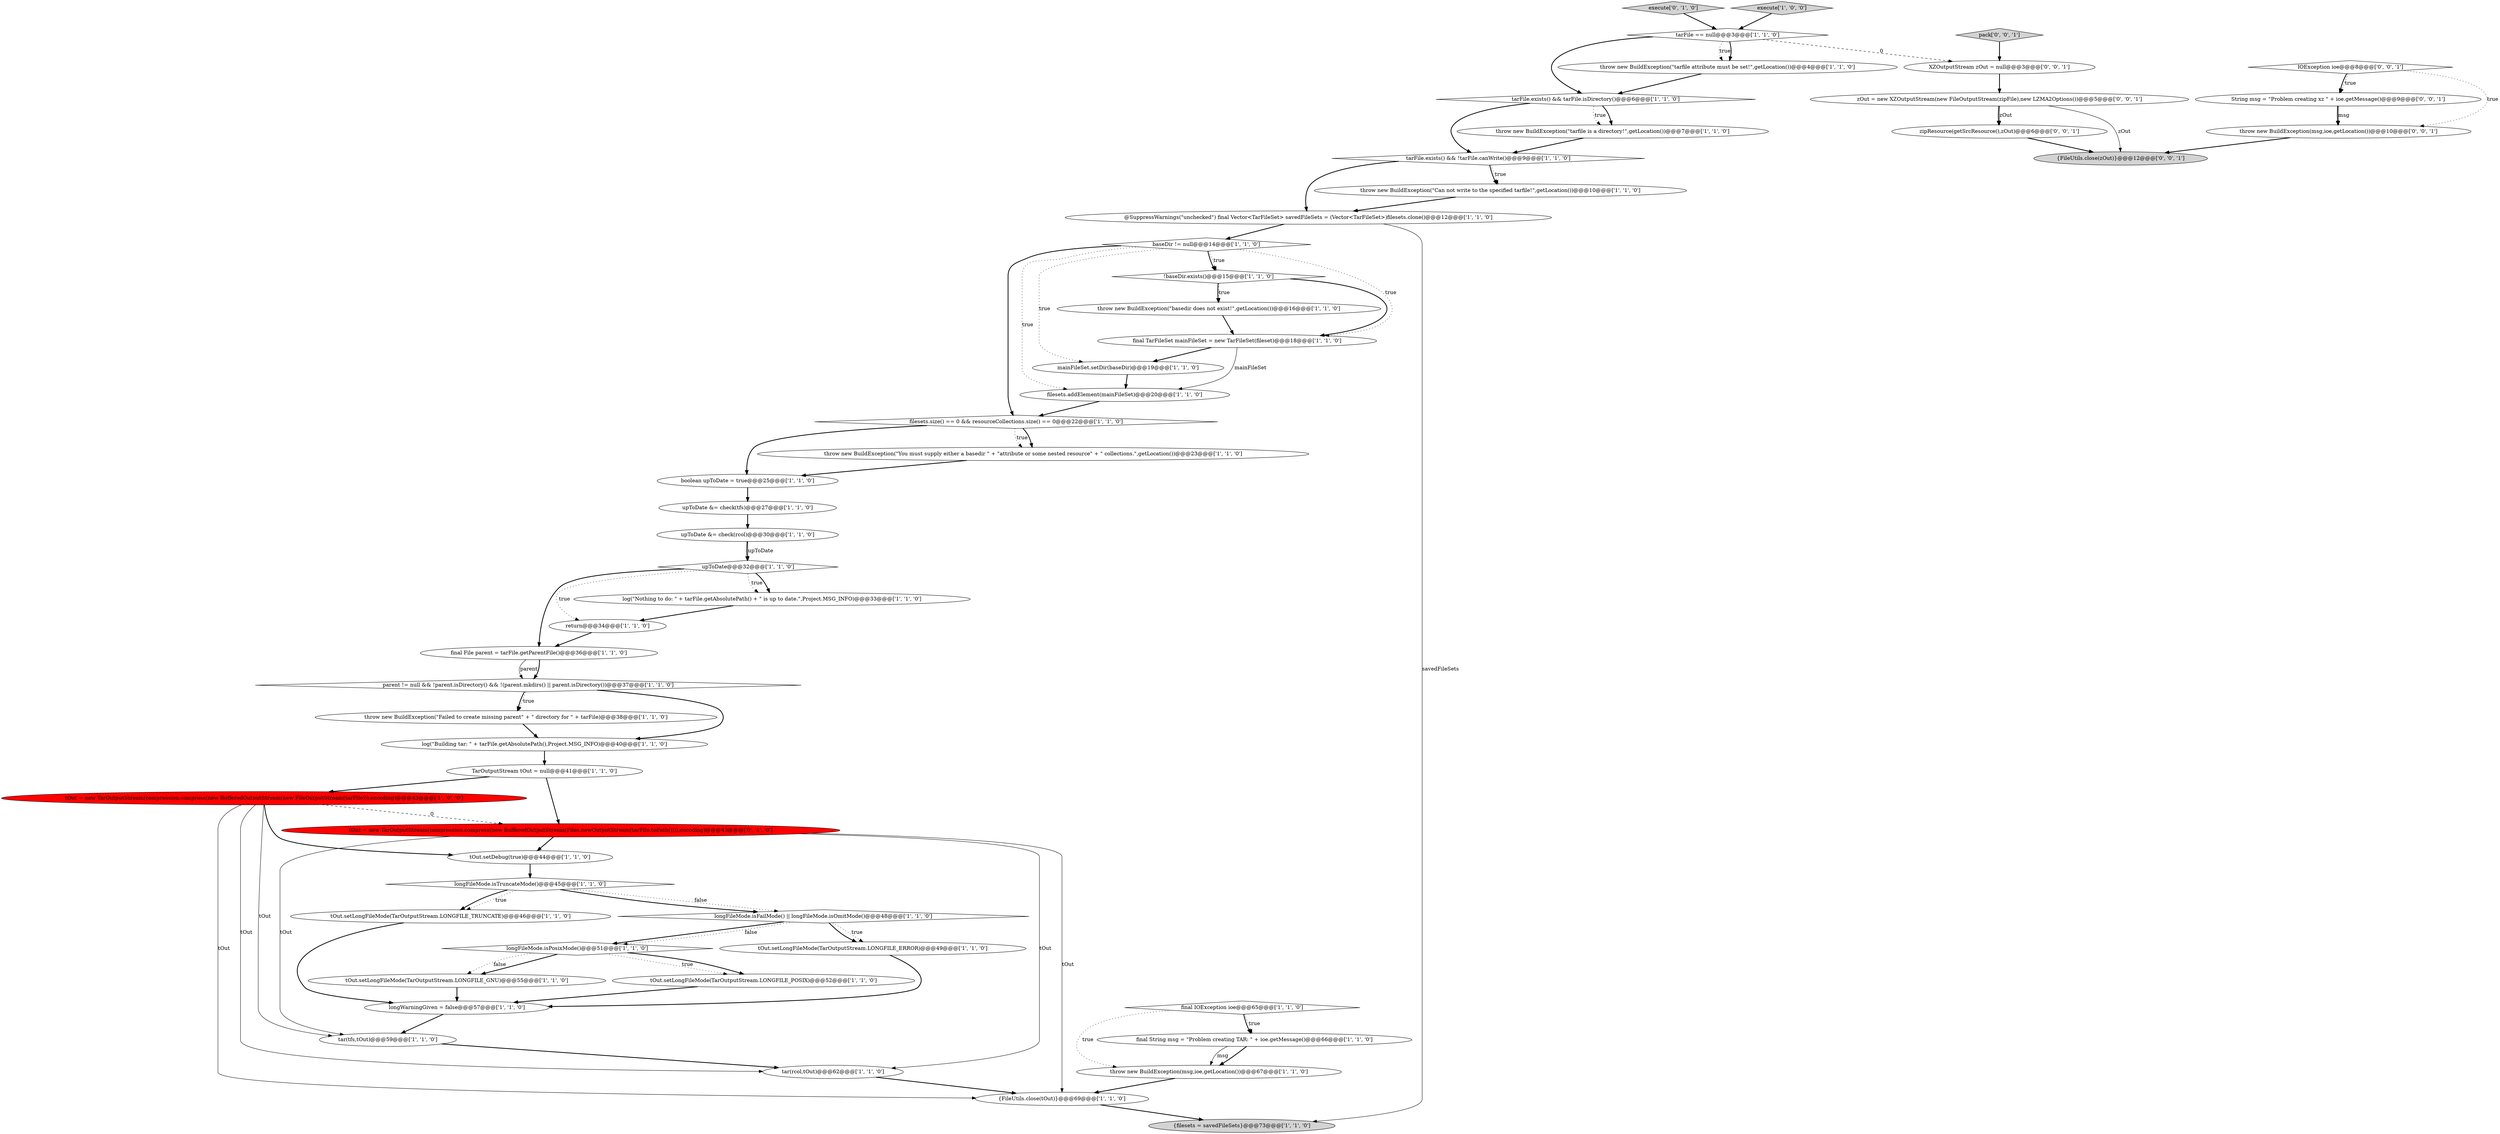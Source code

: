 digraph {
36 [style = filled, label = "tOut.setLongFileMode(TarOutputStream.LONGFILE_ERROR)@@@49@@@['1', '1', '0']", fillcolor = white, shape = ellipse image = "AAA0AAABBB1BBB"];
43 [style = filled, label = "{filesets = savedFileSets}@@@73@@@['1', '1', '0']", fillcolor = lightgray, shape = ellipse image = "AAA0AAABBB1BBB"];
6 [style = filled, label = "throw new BuildException(\"Failed to create missing parent\" + \" directory for \" + tarFile)@@@38@@@['1', '1', '0']", fillcolor = white, shape = ellipse image = "AAA0AAABBB1BBB"];
48 [style = filled, label = "String msg = \"Problem creating xz \" + ioe.getMessage()@@@9@@@['0', '0', '1']", fillcolor = white, shape = ellipse image = "AAA0AAABBB3BBB"];
26 [style = filled, label = "longFileMode.isFailMode() || longFileMode.isOmitMode()@@@48@@@['1', '1', '0']", fillcolor = white, shape = diamond image = "AAA0AAABBB1BBB"];
16 [style = filled, label = "tOut.setDebug(true)@@@44@@@['1', '1', '0']", fillcolor = white, shape = ellipse image = "AAA0AAABBB1BBB"];
53 [style = filled, label = "IOException ioe@@@8@@@['0', '0', '1']", fillcolor = white, shape = diamond image = "AAA0AAABBB3BBB"];
47 [style = filled, label = "throw new BuildException(msg,ioe,getLocation())@@@10@@@['0', '0', '1']", fillcolor = white, shape = ellipse image = "AAA0AAABBB3BBB"];
0 [style = filled, label = "return@@@34@@@['1', '1', '0']", fillcolor = white, shape = ellipse image = "AAA0AAABBB1BBB"];
15 [style = filled, label = "filesets.addElement(mainFileSet)@@@20@@@['1', '1', '0']", fillcolor = white, shape = ellipse image = "AAA0AAABBB1BBB"];
8 [style = filled, label = "throw new BuildException(\"tarfile is a directory!\",getLocation())@@@7@@@['1', '1', '0']", fillcolor = white, shape = ellipse image = "AAA0AAABBB1BBB"];
18 [style = filled, label = "tarFile.exists() && !tarFile.canWrite()@@@9@@@['1', '1', '0']", fillcolor = white, shape = diamond image = "AAA0AAABBB1BBB"];
1 [style = filled, label = "throw new BuildException(msg,ioe,getLocation())@@@67@@@['1', '1', '0']", fillcolor = white, shape = ellipse image = "AAA0AAABBB1BBB"];
9 [style = filled, label = "upToDate &= check(rcol)@@@30@@@['1', '1', '0']", fillcolor = white, shape = ellipse image = "AAA0AAABBB1BBB"];
30 [style = filled, label = "TarOutputStream tOut = null@@@41@@@['1', '1', '0']", fillcolor = white, shape = ellipse image = "AAA0AAABBB1BBB"];
31 [style = filled, label = "final String msg = \"Problem creating TAR: \" + ioe.getMessage()@@@66@@@['1', '1', '0']", fillcolor = white, shape = ellipse image = "AAA0AAABBB1BBB"];
45 [style = filled, label = "tOut = new TarOutputStream(compression.compress(new BufferedOutputStream(Files.newOutputStream(tarFile.toPath()))),encoding)@@@43@@@['0', '1', '0']", fillcolor = red, shape = ellipse image = "AAA1AAABBB2BBB"];
51 [style = filled, label = "pack['0', '0', '1']", fillcolor = lightgray, shape = diamond image = "AAA0AAABBB3BBB"];
28 [style = filled, label = "final File parent = tarFile.getParentFile()@@@36@@@['1', '1', '0']", fillcolor = white, shape = ellipse image = "AAA0AAABBB1BBB"];
40 [style = filled, label = "mainFileSet.setDir(baseDir)@@@19@@@['1', '1', '0']", fillcolor = white, shape = ellipse image = "AAA0AAABBB1BBB"];
2 [style = filled, label = "throw new BuildException(\"tarfile attribute must be set!\",getLocation())@@@4@@@['1', '1', '0']", fillcolor = white, shape = ellipse image = "AAA0AAABBB1BBB"];
24 [style = filled, label = "tOut.setLongFileMode(TarOutputStream.LONGFILE_POSIX)@@@52@@@['1', '1', '0']", fillcolor = white, shape = ellipse image = "AAA0AAABBB1BBB"];
27 [style = filled, label = "!baseDir.exists()@@@15@@@['1', '1', '0']", fillcolor = white, shape = diamond image = "AAA0AAABBB1BBB"];
41 [style = filled, label = "longFileMode.isTruncateMode()@@@45@@@['1', '1', '0']", fillcolor = white, shape = diamond image = "AAA0AAABBB1BBB"];
10 [style = filled, label = "tar(tfs,tOut)@@@59@@@['1', '1', '0']", fillcolor = white, shape = ellipse image = "AAA0AAABBB1BBB"];
3 [style = filled, label = "upToDate &= check(tfs)@@@27@@@['1', '1', '0']", fillcolor = white, shape = ellipse image = "AAA0AAABBB1BBB"];
23 [style = filled, label = "log(\"Building tar: \" + tarFile.getAbsolutePath(),Project.MSG_INFO)@@@40@@@['1', '1', '0']", fillcolor = white, shape = ellipse image = "AAA0AAABBB1BBB"];
35 [style = filled, label = "final TarFileSet mainFileSet = new TarFileSet(fileset)@@@18@@@['1', '1', '0']", fillcolor = white, shape = ellipse image = "AAA0AAABBB1BBB"];
22 [style = filled, label = "filesets.size() == 0 && resourceCollections.size() == 0@@@22@@@['1', '1', '0']", fillcolor = white, shape = diamond image = "AAA0AAABBB1BBB"];
5 [style = filled, label = "boolean upToDate = true@@@25@@@['1', '1', '0']", fillcolor = white, shape = ellipse image = "AAA0AAABBB1BBB"];
32 [style = filled, label = "longFileMode.isPosixMode()@@@51@@@['1', '1', '0']", fillcolor = white, shape = diamond image = "AAA0AAABBB1BBB"];
44 [style = filled, label = "execute['0', '1', '0']", fillcolor = lightgray, shape = diamond image = "AAA0AAABBB2BBB"];
50 [style = filled, label = "zOut = new XZOutputStream(new FileOutputStream(zipFile),new LZMA2Options())@@@5@@@['0', '0', '1']", fillcolor = white, shape = ellipse image = "AAA0AAABBB3BBB"];
52 [style = filled, label = "zipResource(getSrcResource(),zOut)@@@6@@@['0', '0', '1']", fillcolor = white, shape = ellipse image = "AAA0AAABBB3BBB"];
14 [style = filled, label = "throw new BuildException(\"You must supply either a basedir \" + \"attribute or some nested resource\" + \" collections.\",getLocation())@@@23@@@['1', '1', '0']", fillcolor = white, shape = ellipse image = "AAA0AAABBB1BBB"];
39 [style = filled, label = "tarFile == null@@@3@@@['1', '1', '0']", fillcolor = white, shape = diamond image = "AAA0AAABBB1BBB"];
34 [style = filled, label = "throw new BuildException(\"Can not write to the specified tarfile!\",getLocation())@@@10@@@['1', '1', '0']", fillcolor = white, shape = ellipse image = "AAA0AAABBB1BBB"];
38 [style = filled, label = "log(\"Nothing to do: \" + tarFile.getAbsolutePath() + \" is up to date.\",Project.MSG_INFO)@@@33@@@['1', '1', '0']", fillcolor = white, shape = ellipse image = "AAA0AAABBB1BBB"];
11 [style = filled, label = "{FileUtils.close(tOut)}@@@69@@@['1', '1', '0']", fillcolor = white, shape = ellipse image = "AAA0AAABBB1BBB"];
29 [style = filled, label = "longWarningGiven = false@@@57@@@['1', '1', '0']", fillcolor = white, shape = ellipse image = "AAA0AAABBB1BBB"];
25 [style = filled, label = "tOut = new TarOutputStream(compression.compress(new BufferedOutputStream(new FileOutputStream(tarFile))),encoding)@@@43@@@['1', '0', '0']", fillcolor = red, shape = ellipse image = "AAA1AAABBB1BBB"];
37 [style = filled, label = "final IOException ioe@@@65@@@['1', '1', '0']", fillcolor = white, shape = diamond image = "AAA0AAABBB1BBB"];
13 [style = filled, label = "baseDir != null@@@14@@@['1', '1', '0']", fillcolor = white, shape = diamond image = "AAA0AAABBB1BBB"];
19 [style = filled, label = "parent != null && !parent.isDirectory() && !(parent.mkdirs() || parent.isDirectory())@@@37@@@['1', '1', '0']", fillcolor = white, shape = diamond image = "AAA0AAABBB1BBB"];
4 [style = filled, label = "tarFile.exists() && tarFile.isDirectory()@@@6@@@['1', '1', '0']", fillcolor = white, shape = diamond image = "AAA0AAABBB1BBB"];
7 [style = filled, label = "upToDate@@@32@@@['1', '1', '0']", fillcolor = white, shape = diamond image = "AAA0AAABBB1BBB"];
20 [style = filled, label = "tOut.setLongFileMode(TarOutputStream.LONGFILE_GNU)@@@55@@@['1', '1', '0']", fillcolor = white, shape = ellipse image = "AAA0AAABBB1BBB"];
12 [style = filled, label = "throw new BuildException(\"basedir does not exist!\",getLocation())@@@16@@@['1', '1', '0']", fillcolor = white, shape = ellipse image = "AAA0AAABBB1BBB"];
17 [style = filled, label = "execute['1', '0', '0']", fillcolor = lightgray, shape = diamond image = "AAA0AAABBB1BBB"];
33 [style = filled, label = "tOut.setLongFileMode(TarOutputStream.LONGFILE_TRUNCATE)@@@46@@@['1', '1', '0']", fillcolor = white, shape = ellipse image = "AAA0AAABBB1BBB"];
42 [style = filled, label = "tar(rcol,tOut)@@@62@@@['1', '1', '0']", fillcolor = white, shape = ellipse image = "AAA0AAABBB1BBB"];
46 [style = filled, label = "XZOutputStream zOut = null@@@3@@@['0', '0', '1']", fillcolor = white, shape = ellipse image = "AAA0AAABBB3BBB"];
21 [style = filled, label = "@SuppressWarnings(\"unchecked\") final Vector<TarFileSet> savedFileSets = (Vector<TarFileSet>)filesets.clone()@@@12@@@['1', '1', '0']", fillcolor = white, shape = ellipse image = "AAA0AAABBB1BBB"];
49 [style = filled, label = "{FileUtils.close(zOut)}@@@12@@@['0', '0', '1']", fillcolor = lightgray, shape = ellipse image = "AAA0AAABBB3BBB"];
5->3 [style = bold, label=""];
25->10 [style = solid, label="tOut"];
25->11 [style = solid, label="tOut"];
13->27 [style = dotted, label="true"];
36->29 [style = bold, label=""];
40->15 [style = bold, label=""];
35->15 [style = solid, label="mainFileSet"];
37->1 [style = dotted, label="true"];
25->42 [style = solid, label="tOut"];
31->1 [style = bold, label=""];
9->7 [style = bold, label=""];
18->34 [style = dotted, label="true"];
22->14 [style = dotted, label="true"];
13->35 [style = dotted, label="true"];
16->41 [style = bold, label=""];
37->31 [style = dotted, label="true"];
47->49 [style = bold, label=""];
28->19 [style = solid, label="parent"];
45->10 [style = solid, label="tOut"];
53->47 [style = dotted, label="true"];
37->31 [style = bold, label=""];
4->8 [style = bold, label=""];
50->52 [style = solid, label="zOut"];
13->15 [style = dotted, label="true"];
13->22 [style = bold, label=""];
41->33 [style = dotted, label="true"];
46->50 [style = bold, label=""];
50->49 [style = solid, label="zOut"];
32->20 [style = bold, label=""];
26->36 [style = dotted, label="true"];
53->48 [style = bold, label=""];
21->13 [style = bold, label=""];
45->42 [style = solid, label="tOut"];
53->48 [style = dotted, label="true"];
39->2 [style = dotted, label="true"];
32->24 [style = dotted, label="true"];
23->30 [style = bold, label=""];
26->32 [style = bold, label=""];
27->12 [style = bold, label=""];
8->18 [style = bold, label=""];
32->20 [style = dotted, label="false"];
4->18 [style = bold, label=""];
11->43 [style = bold, label=""];
12->35 [style = bold, label=""];
19->6 [style = bold, label=""];
2->4 [style = bold, label=""];
21->43 [style = solid, label="savedFileSets"];
39->4 [style = bold, label=""];
22->5 [style = bold, label=""];
1->11 [style = bold, label=""];
33->29 [style = bold, label=""];
35->40 [style = bold, label=""];
17->39 [style = bold, label=""];
38->0 [style = bold, label=""];
28->19 [style = bold, label=""];
13->40 [style = dotted, label="true"];
22->14 [style = bold, label=""];
39->46 [style = dashed, label="0"];
9->7 [style = solid, label="upToDate"];
18->34 [style = bold, label=""];
6->23 [style = bold, label=""];
45->16 [style = bold, label=""];
7->0 [style = dotted, label="true"];
31->1 [style = solid, label="msg"];
25->16 [style = bold, label=""];
48->47 [style = solid, label="msg"];
27->35 [style = bold, label=""];
15->22 [style = bold, label=""];
3->9 [style = bold, label=""];
13->27 [style = bold, label=""];
7->28 [style = bold, label=""];
42->11 [style = bold, label=""];
39->2 [style = bold, label=""];
25->45 [style = dashed, label="0"];
45->11 [style = solid, label="tOut"];
29->10 [style = bold, label=""];
41->33 [style = bold, label=""];
18->21 [style = bold, label=""];
34->21 [style = bold, label=""];
14->5 [style = bold, label=""];
20->29 [style = bold, label=""];
52->49 [style = bold, label=""];
26->36 [style = bold, label=""];
4->8 [style = dotted, label="true"];
30->25 [style = bold, label=""];
24->29 [style = bold, label=""];
27->12 [style = dotted, label="true"];
44->39 [style = bold, label=""];
7->38 [style = dotted, label="true"];
50->52 [style = bold, label=""];
51->46 [style = bold, label=""];
41->26 [style = dotted, label="false"];
7->38 [style = bold, label=""];
10->42 [style = bold, label=""];
26->32 [style = dotted, label="false"];
48->47 [style = bold, label=""];
19->23 [style = bold, label=""];
19->6 [style = dotted, label="true"];
41->26 [style = bold, label=""];
32->24 [style = bold, label=""];
0->28 [style = bold, label=""];
30->45 [style = bold, label=""];
}
